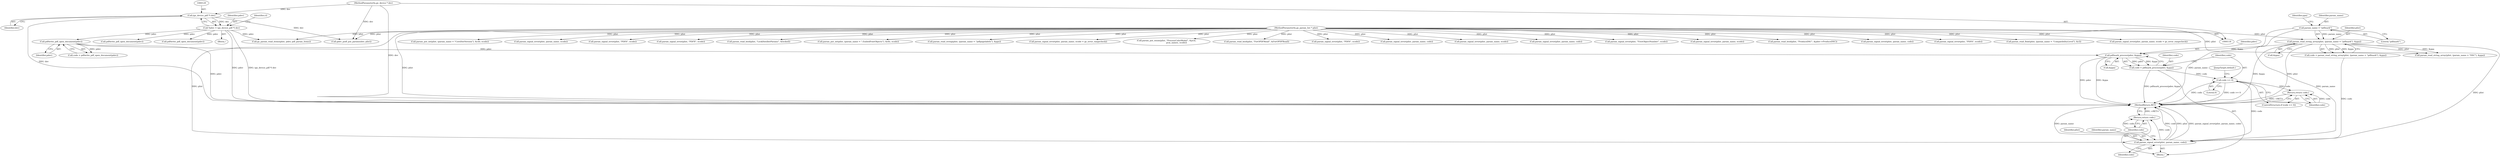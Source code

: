 digraph "0_ghostscript_c3476dde7743761a4e1d39a631716199b696b880@pointer" {
"1000185" [label="(Call,pdfmark_process(pdev, &ppa))"];
"1000175" [label="(Call,pdfwrite_pdf_open_document(pdev))"];
"1000126" [label="(Call,*pdev = (gx_device_pdf *) dev)"];
"1000128" [label="(Call,(gx_device_pdf *) dev)"];
"1000119" [label="(MethodParameterIn,gx_device * dev)"];
"1000162" [label="(Call,param_read_string_array(plist, (param_name = \"pdfmark\"), &ppa))"];
"1000121" [label="(MethodParameterIn,gs_param_list * plist)"];
"1000164" [label="(Call,param_name = \"pdfmark\")"];
"1000183" [label="(Call,code = pdfmark_process(pdev, &ppa))"];
"1000190" [label="(Call,code >= 0)"];
"1000193" [label="(Return,return code;)"];
"1000196" [label="(Call,param_signal_error(plist, param_name, code))"];
"1000200" [label="(Return,return code;)"];
"1000561" [label="(Call,param_read_bool(plist, \"ForOPDFRead\", &ForOPDFRead))"];
"1000726" [label="(Call,param_signal_error(plist, \"PDFA\", ecode))"];
"1000307" [label="(Call,param_signal_error(plist, param_name, code))"];
"1000130" [label="(Identifier,dev)"];
"1000206" [label="(Call,param_read_string_array(plist, (param_name = \"DSC\"), &ppa))"];
"1000189" [label="(ControlStructure,if (code >= 0))"];
"1000326" [label="(Call,param_signal_error(plist, param_name, ecode))"];
"1000184" [label="(Identifier,code)"];
"1000705" [label="(Call,param_signal_error(plist, param_name, code))"];
"1000645" [label="(Call,param_signal_error(plist, \"FirstObjectNumber\", ecode))"];
"1000219" [label="(Call,pdfwrite_pdf_open_document(pdev))"];
"1000410" [label="(Call,param_signal_error(plist, param_name, ecode))"];
"1000199" [label="(Identifier,code)"];
"1000163" [label="(Identifier,plist)"];
"1001549" [label="(MethodReturn,RET)"];
"1000197" [label="(Identifier,plist)"];
"1000167" [label="(Call,&ppa)"];
"1000696" [label="(Call,param_read_bool(plist, \"ProduceDSC\", &pdev->ProduceDSC))"];
"1000196" [label="(Call,param_signal_error(plist, param_name, code))"];
"1000166" [label="(Literal,\"pdfmark\")"];
"1000127" [label="(Identifier,pdev)"];
"1000275" [label="(Call,pdfwrite_pdf_open_document(pdev))"];
"1000194" [label="(Identifier,code)"];
"1000119" [label="(MethodParameterIn,gx_device * dev)"];
"1000240" [label="(Call,param_signal_error(plist, param_name, code))"];
"1000133" [label="(Identifier,cl)"];
"1000193" [label="(Return,return code;)"];
"1000173" [label="(Call,code = pdfwrite_pdf_open_document(pdev))"];
"1000774" [label="(Call,param_signal_error(plist, \"PDFA\", ecode))"];
"1000191" [label="(Identifier,code)"];
"1000190" [label="(Call,code >= 0)"];
"1000186" [label="(Identifier,pdev)"];
"1000957" [label="(Call,gdev_psdf_put_params(dev, plist))"];
"1000176" [label="(Identifier,pdev)"];
"1000187" [label="(Call,&ppa)"];
"1000398" [label="(Call,param_read_float(plist, (param_name = \"CompatibilityLevel\"), &cl))"];
"1000168" [label="(Identifier,ppa)"];
"1000389" [label="(Call,param_signal_error(plist, param_name, ecode = gs_error_rangecheck))"];
"1000370" [label="(Call,param_put_int(plist, (param_name = \"CoreDistVersion\"), &cdv, ecode))"];
"1000200" [label="(Return,return code;)"];
"1000349" [label="(Call,param_signal_error(plist, param_name, ecode))"];
"1000128" [label="(Call,(gx_device_pdf *) dev)"];
"1000165" [label="(Identifier,param_name)"];
"1000175" [label="(Call,pdfwrite_pdf_open_document(pdev))"];
"1000198" [label="(Identifier,param_name)"];
"1000192" [label="(Literal,0)"];
"1000183" [label="(Call,code = pdfmark_process(pdev, &ppa))"];
"1000812" [label="(Call,param_signal_error(plist, \"PDFA\", ecode))"];
"1000195" [label="(JumpTarget,default:)"];
"1000792" [label="(Call,param_signal_error(plist, \"PDFX\", ecode))"];
"1000317" [label="(Call,param_read_bool(plist, \"LockDistillerParams\", &locked))"];
"1000185" [label="(Call,pdfmark_process(pdev, &ppa))"];
"1000337" [label="(Call,param_put_int(plist, (param_name = \".EmbedFontObjects\"), &efo, ecode))"];
"1000201" [label="(Identifier,code)"];
"1000250" [label="(Call,param_read_string(plist, (param_name = \"pdfpagelabels\"), &pps))"];
"1000357" [label="(Call,param_signal_error(plist, param_name, ecode = gs_error_rangecheck))"];
"1000171" [label="(Block,)"];
"1000122" [label="(Block,)"];
"1000164" [label="(Call,param_name = \"pdfmark\")"];
"1000162" [label="(Call,param_read_string_array(plist, (param_name = \"pdfmark\"), &ppa))"];
"1000160" [label="(Call,code = param_read_string_array(plist, (param_name = \"pdfmark\"), &ppa))"];
"1000549" [label="(Call,gs_param_read_items(plist, pdev, pdf_param_items))"];
"1000126" [label="(Call,*pdev = (gx_device_pdf *) dev)"];
"1000658" [label="(Call,param_put_enum(plist, \"ProcessColorModel\", &pcm,\n                               pcm_names, ecode))"];
"1000121" [label="(MethodParameterIn,gs_param_list * plist)"];
"1000185" -> "1000183"  [label="AST: "];
"1000185" -> "1000187"  [label="CFG: "];
"1000186" -> "1000185"  [label="AST: "];
"1000187" -> "1000185"  [label="AST: "];
"1000183" -> "1000185"  [label="CFG: "];
"1000185" -> "1001549"  [label="DDG: pdev"];
"1000185" -> "1001549"  [label="DDG: &ppa"];
"1000185" -> "1000183"  [label="DDG: pdev"];
"1000185" -> "1000183"  [label="DDG: &ppa"];
"1000175" -> "1000185"  [label="DDG: pdev"];
"1000162" -> "1000185"  [label="DDG: &ppa"];
"1000175" -> "1000173"  [label="AST: "];
"1000175" -> "1000176"  [label="CFG: "];
"1000176" -> "1000175"  [label="AST: "];
"1000173" -> "1000175"  [label="CFG: "];
"1000175" -> "1001549"  [label="DDG: pdev"];
"1000175" -> "1000173"  [label="DDG: pdev"];
"1000126" -> "1000175"  [label="DDG: pdev"];
"1000126" -> "1000122"  [label="AST: "];
"1000126" -> "1000128"  [label="CFG: "];
"1000127" -> "1000126"  [label="AST: "];
"1000128" -> "1000126"  [label="AST: "];
"1000133" -> "1000126"  [label="CFG: "];
"1000126" -> "1001549"  [label="DDG: pdev"];
"1000126" -> "1001549"  [label="DDG: (gx_device_pdf *) dev"];
"1000128" -> "1000126"  [label="DDG: dev"];
"1000126" -> "1000219"  [label="DDG: pdev"];
"1000126" -> "1000275"  [label="DDG: pdev"];
"1000126" -> "1000549"  [label="DDG: pdev"];
"1000128" -> "1000130"  [label="CFG: "];
"1000129" -> "1000128"  [label="AST: "];
"1000130" -> "1000128"  [label="AST: "];
"1000128" -> "1001549"  [label="DDG: dev"];
"1000119" -> "1000128"  [label="DDG: dev"];
"1000128" -> "1000957"  [label="DDG: dev"];
"1000119" -> "1000118"  [label="AST: "];
"1000119" -> "1001549"  [label="DDG: dev"];
"1000119" -> "1000957"  [label="DDG: dev"];
"1000162" -> "1000160"  [label="AST: "];
"1000162" -> "1000167"  [label="CFG: "];
"1000163" -> "1000162"  [label="AST: "];
"1000164" -> "1000162"  [label="AST: "];
"1000167" -> "1000162"  [label="AST: "];
"1000160" -> "1000162"  [label="CFG: "];
"1000162" -> "1001549"  [label="DDG: &ppa"];
"1000162" -> "1001549"  [label="DDG: plist"];
"1000162" -> "1000160"  [label="DDG: plist"];
"1000162" -> "1000160"  [label="DDG: &ppa"];
"1000121" -> "1000162"  [label="DDG: plist"];
"1000164" -> "1000162"  [label="DDG: param_name"];
"1000162" -> "1000196"  [label="DDG: plist"];
"1000162" -> "1000206"  [label="DDG: plist"];
"1000162" -> "1000206"  [label="DDG: &ppa"];
"1000121" -> "1000118"  [label="AST: "];
"1000121" -> "1001549"  [label="DDG: plist"];
"1000121" -> "1000196"  [label="DDG: plist"];
"1000121" -> "1000206"  [label="DDG: plist"];
"1000121" -> "1000240"  [label="DDG: plist"];
"1000121" -> "1000250"  [label="DDG: plist"];
"1000121" -> "1000307"  [label="DDG: plist"];
"1000121" -> "1000317"  [label="DDG: plist"];
"1000121" -> "1000326"  [label="DDG: plist"];
"1000121" -> "1000337"  [label="DDG: plist"];
"1000121" -> "1000349"  [label="DDG: plist"];
"1000121" -> "1000357"  [label="DDG: plist"];
"1000121" -> "1000370"  [label="DDG: plist"];
"1000121" -> "1000389"  [label="DDG: plist"];
"1000121" -> "1000398"  [label="DDG: plist"];
"1000121" -> "1000410"  [label="DDG: plist"];
"1000121" -> "1000549"  [label="DDG: plist"];
"1000121" -> "1000561"  [label="DDG: plist"];
"1000121" -> "1000645"  [label="DDG: plist"];
"1000121" -> "1000658"  [label="DDG: plist"];
"1000121" -> "1000696"  [label="DDG: plist"];
"1000121" -> "1000705"  [label="DDG: plist"];
"1000121" -> "1000726"  [label="DDG: plist"];
"1000121" -> "1000774"  [label="DDG: plist"];
"1000121" -> "1000792"  [label="DDG: plist"];
"1000121" -> "1000812"  [label="DDG: plist"];
"1000121" -> "1000957"  [label="DDG: plist"];
"1000164" -> "1000166"  [label="CFG: "];
"1000165" -> "1000164"  [label="AST: "];
"1000166" -> "1000164"  [label="AST: "];
"1000168" -> "1000164"  [label="CFG: "];
"1000164" -> "1001549"  [label="DDG: param_name"];
"1000164" -> "1000196"  [label="DDG: param_name"];
"1000183" -> "1000171"  [label="AST: "];
"1000184" -> "1000183"  [label="AST: "];
"1000191" -> "1000183"  [label="CFG: "];
"1000183" -> "1001549"  [label="DDG: pdfmark_process(pdev, &ppa)"];
"1000183" -> "1000190"  [label="DDG: code"];
"1000190" -> "1000189"  [label="AST: "];
"1000190" -> "1000192"  [label="CFG: "];
"1000191" -> "1000190"  [label="AST: "];
"1000192" -> "1000190"  [label="AST: "];
"1000194" -> "1000190"  [label="CFG: "];
"1000195" -> "1000190"  [label="CFG: "];
"1000190" -> "1001549"  [label="DDG: code >= 0"];
"1000190" -> "1001549"  [label="DDG: code"];
"1000190" -> "1000193"  [label="DDG: code"];
"1000190" -> "1000196"  [label="DDG: code"];
"1000193" -> "1000189"  [label="AST: "];
"1000193" -> "1000194"  [label="CFG: "];
"1000194" -> "1000193"  [label="AST: "];
"1001549" -> "1000193"  [label="CFG: "];
"1000193" -> "1001549"  [label="DDG: <RET>"];
"1000194" -> "1000193"  [label="DDG: code"];
"1000196" -> "1000171"  [label="AST: "];
"1000196" -> "1000199"  [label="CFG: "];
"1000197" -> "1000196"  [label="AST: "];
"1000198" -> "1000196"  [label="AST: "];
"1000199" -> "1000196"  [label="AST: "];
"1000201" -> "1000196"  [label="CFG: "];
"1000196" -> "1001549"  [label="DDG: code"];
"1000196" -> "1001549"  [label="DDG: plist"];
"1000196" -> "1001549"  [label="DDG: param_signal_error(plist, param_name, code)"];
"1000196" -> "1001549"  [label="DDG: param_name"];
"1000160" -> "1000196"  [label="DDG: code"];
"1000196" -> "1000200"  [label="DDG: code"];
"1000200" -> "1000171"  [label="AST: "];
"1000200" -> "1000201"  [label="CFG: "];
"1000201" -> "1000200"  [label="AST: "];
"1001549" -> "1000200"  [label="CFG: "];
"1000200" -> "1001549"  [label="DDG: <RET>"];
"1000201" -> "1000200"  [label="DDG: code"];
}

